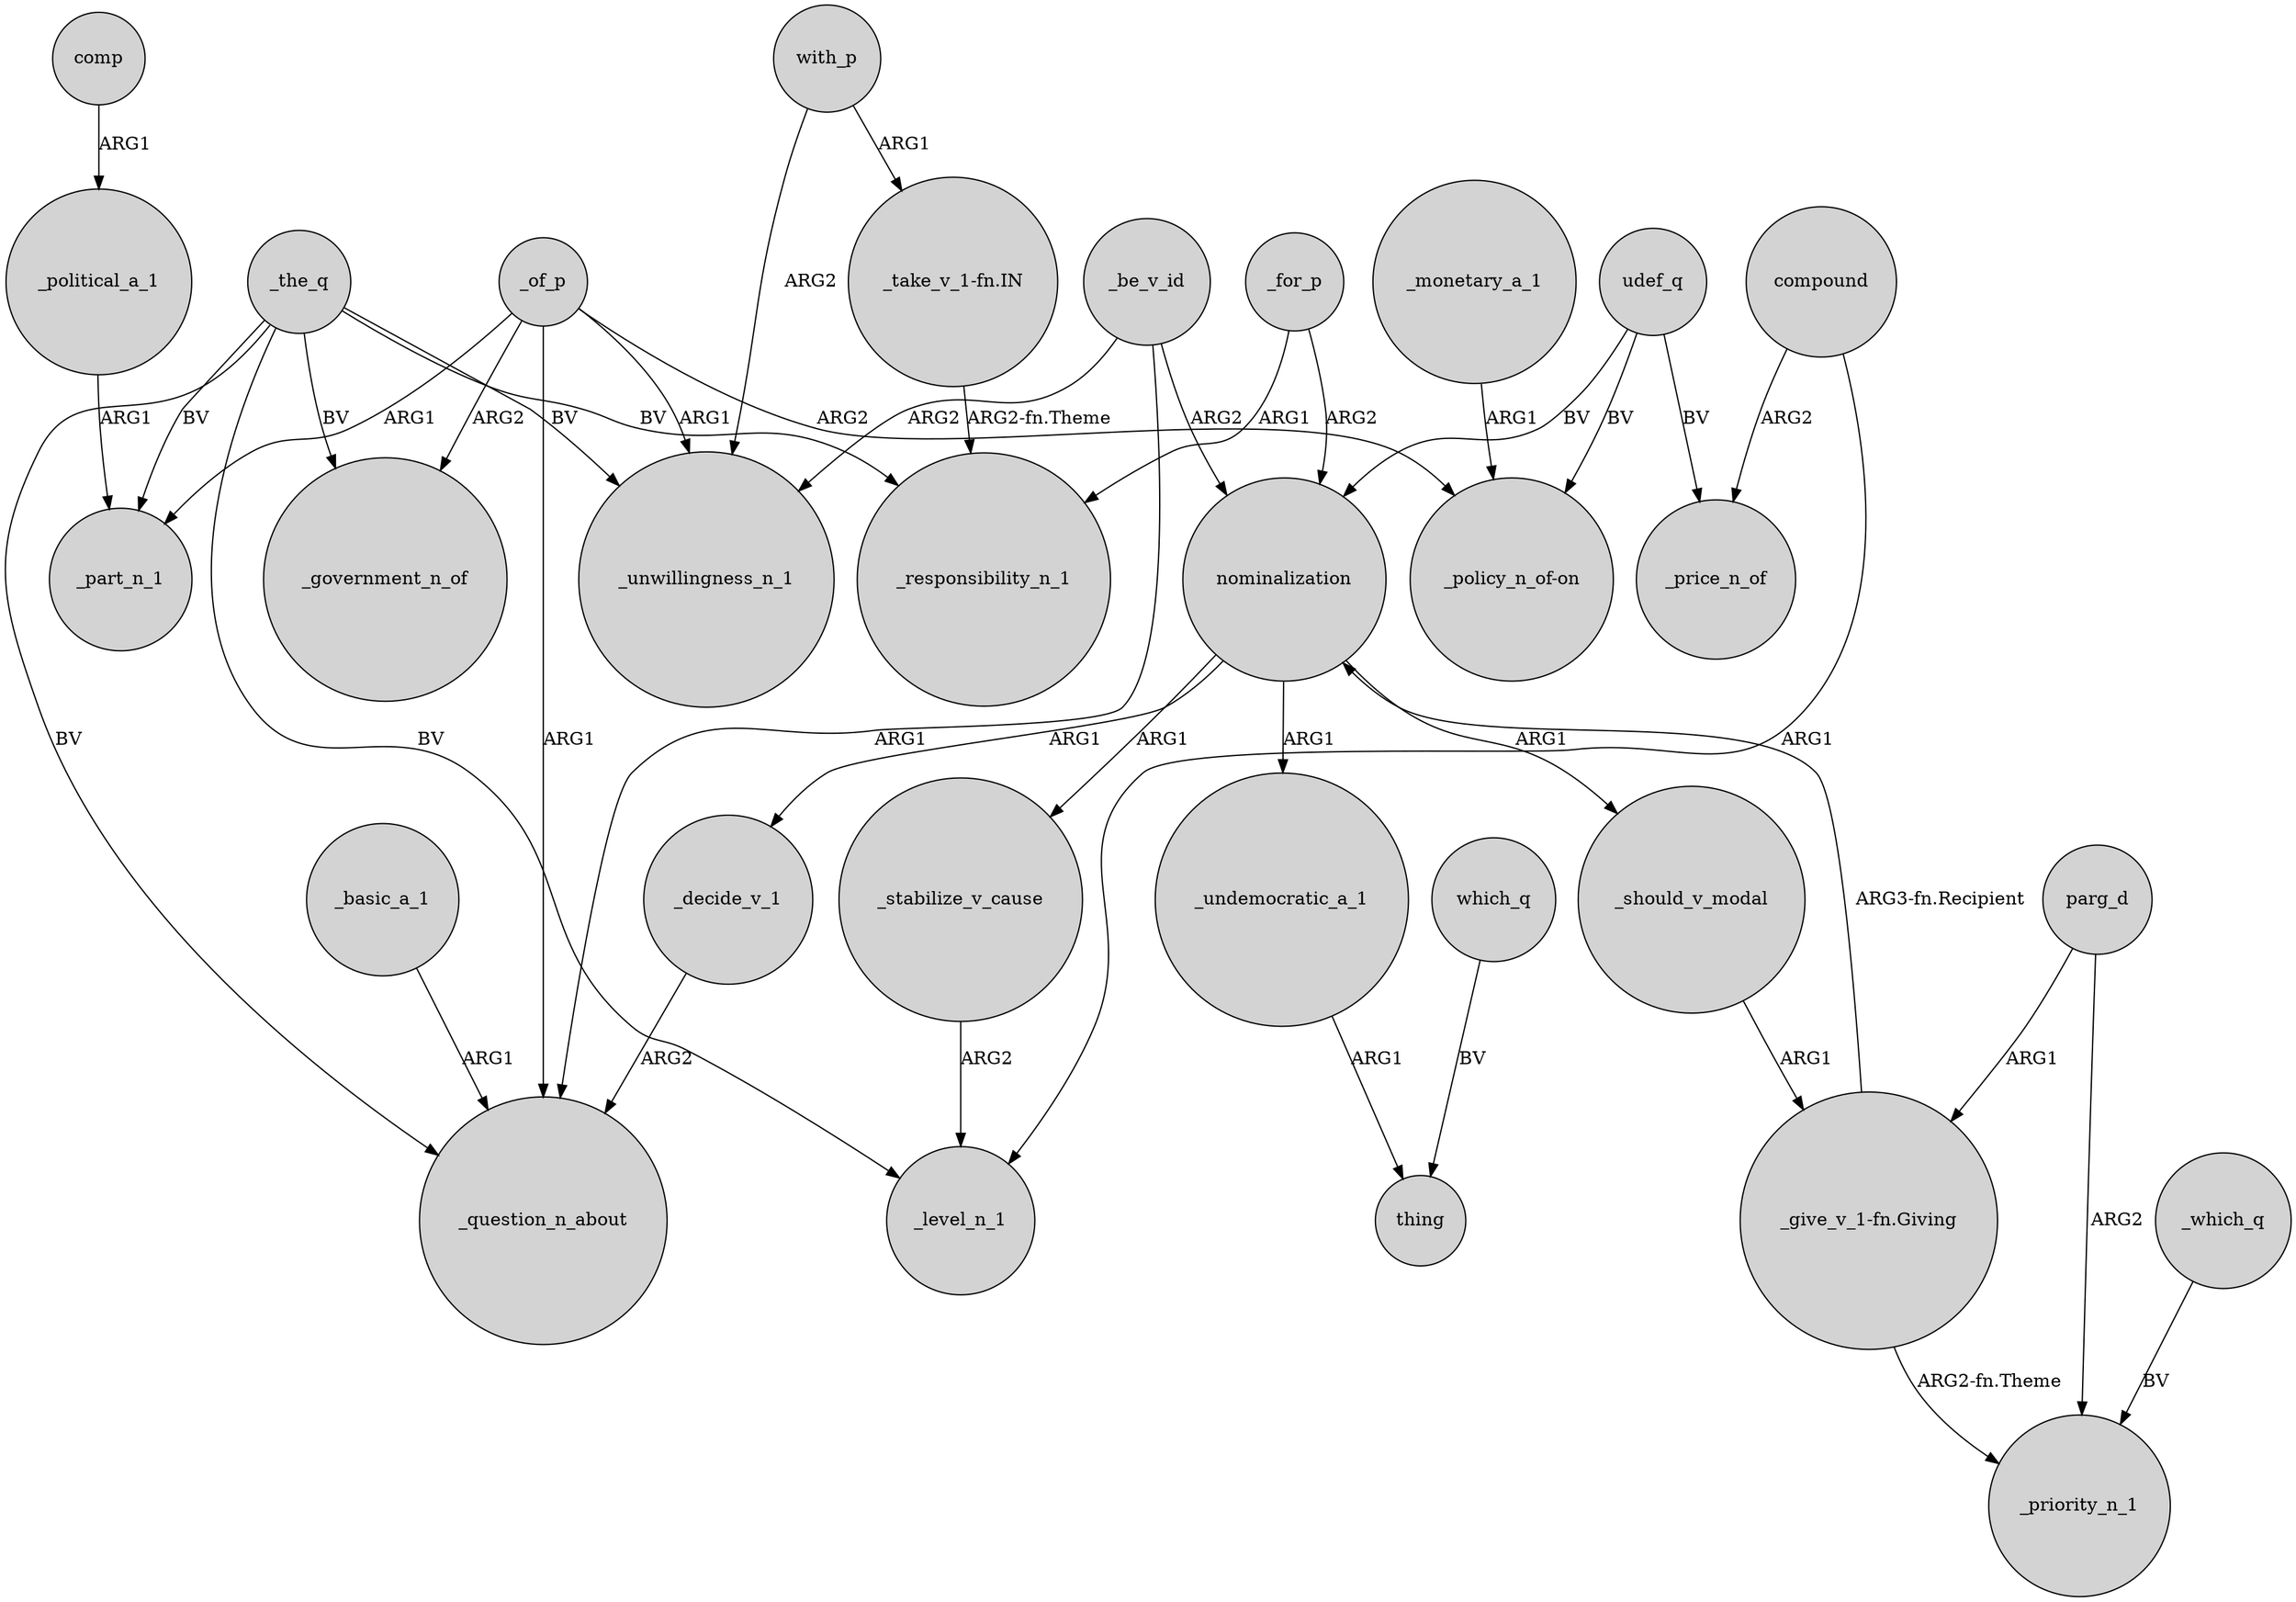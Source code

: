 digraph {
	node [shape=circle style=filled]
	_be_v_id -> _unwillingness_n_1 [label=ARG2]
	_of_p -> _government_n_of [label=ARG2]
	nominalization -> _decide_v_1 [label=ARG1]
	compound -> _price_n_of [label=ARG2]
	udef_q -> _price_n_of [label=BV]
	"_take_v_1-fn.IN" -> _responsibility_n_1 [label="ARG2-fn.Theme"]
	parg_d -> _priority_n_1 [label=ARG2]
	_should_v_modal -> "_give_v_1-fn.Giving" [label=ARG1]
	with_p -> "_take_v_1-fn.IN" [label=ARG1]
	_the_q -> _responsibility_n_1 [label=BV]
	_decide_v_1 -> _question_n_about [label=ARG2]
	nominalization -> _stabilize_v_cause [label=ARG1]
	_the_q -> _part_n_1 [label=BV]
	_for_p -> nominalization [label=ARG2]
	comp -> _political_a_1 [label=ARG1]
	_of_p -> "_policy_n_of-on" [label=ARG2]
	_the_q -> _unwillingness_n_1 [label=BV]
	_undemocratic_a_1 -> thing [label=ARG1]
	udef_q -> "_policy_n_of-on" [label=BV]
	_of_p -> _part_n_1 [label=ARG1]
	_the_q -> _level_n_1 [label=BV]
	with_p -> _unwillingness_n_1 [label=ARG2]
	_which_q -> _priority_n_1 [label=BV]
	"_give_v_1-fn.Giving" -> nominalization [label="ARG3-fn.Recipient"]
	_be_v_id -> _question_n_about [label=ARG1]
	_be_v_id -> nominalization [label=ARG2]
	nominalization -> _undemocratic_a_1 [label=ARG1]
	udef_q -> nominalization [label=BV]
	_basic_a_1 -> _question_n_about [label=ARG1]
	_monetary_a_1 -> "_policy_n_of-on" [label=ARG1]
	_of_p -> _question_n_about [label=ARG1]
	_the_q -> _government_n_of [label=BV]
	nominalization -> _should_v_modal [label=ARG1]
	_for_p -> _responsibility_n_1 [label=ARG1]
	_of_p -> _unwillingness_n_1 [label=ARG1]
	"_give_v_1-fn.Giving" -> _priority_n_1 [label="ARG2-fn.Theme"]
	_stabilize_v_cause -> _level_n_1 [label=ARG2]
	compound -> _level_n_1 [label=ARG1]
	_political_a_1 -> _part_n_1 [label=ARG1]
	_the_q -> _question_n_about [label=BV]
	parg_d -> "_give_v_1-fn.Giving" [label=ARG1]
	which_q -> thing [label=BV]
}
